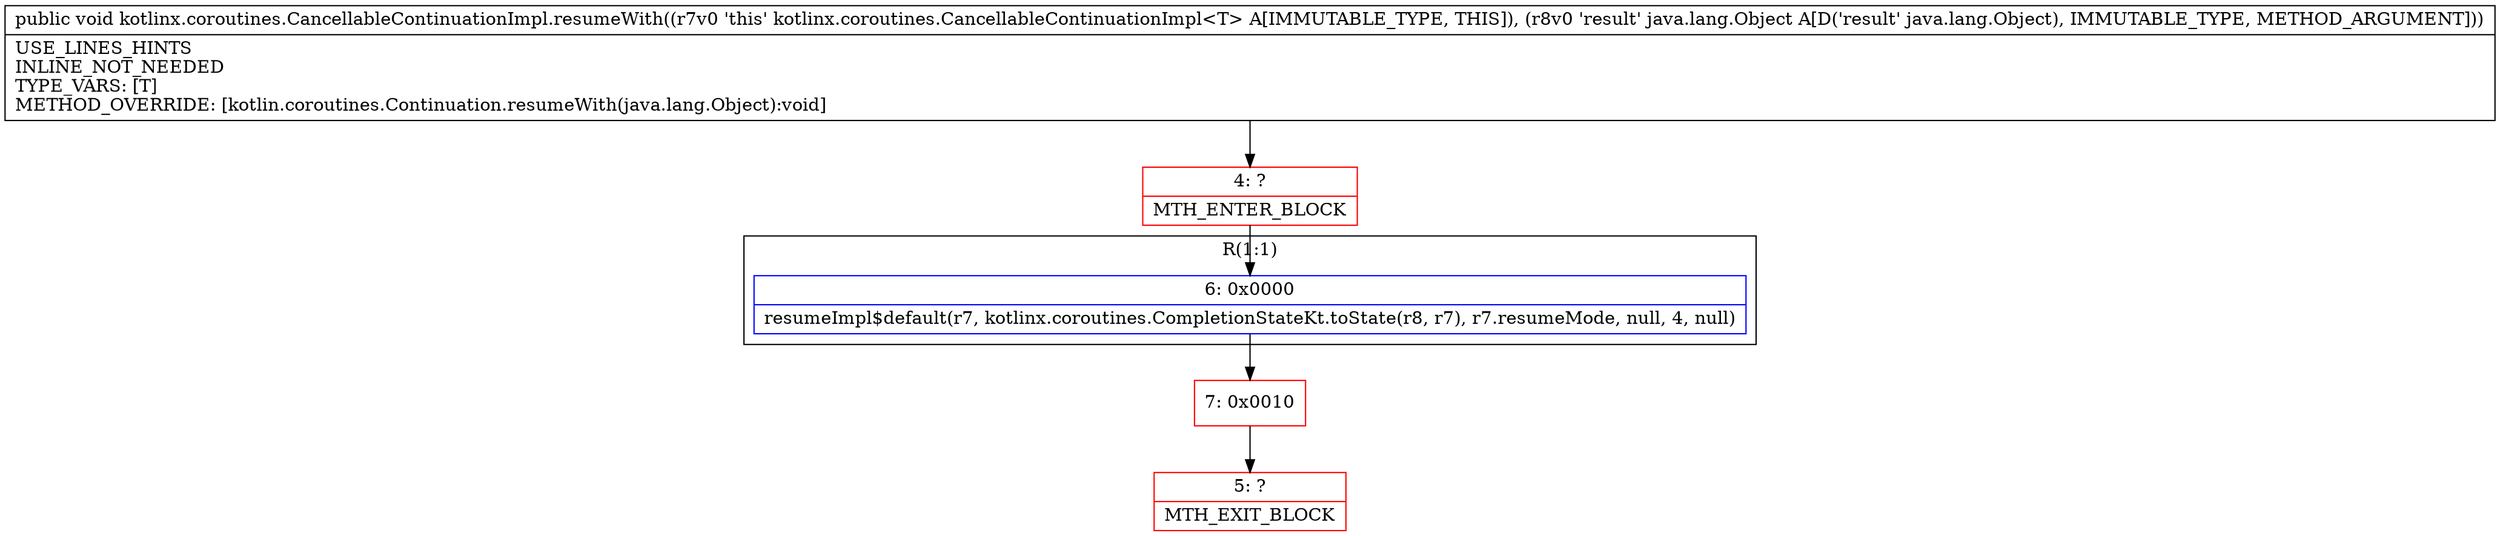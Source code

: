 digraph "CFG forkotlinx.coroutines.CancellableContinuationImpl.resumeWith(Ljava\/lang\/Object;)V" {
subgraph cluster_Region_1917216559 {
label = "R(1:1)";
node [shape=record,color=blue];
Node_6 [shape=record,label="{6\:\ 0x0000|resumeImpl$default(r7, kotlinx.coroutines.CompletionStateKt.toState(r8, r7), r7.resumeMode, null, 4, null)\l}"];
}
Node_4 [shape=record,color=red,label="{4\:\ ?|MTH_ENTER_BLOCK\l}"];
Node_7 [shape=record,color=red,label="{7\:\ 0x0010}"];
Node_5 [shape=record,color=red,label="{5\:\ ?|MTH_EXIT_BLOCK\l}"];
MethodNode[shape=record,label="{public void kotlinx.coroutines.CancellableContinuationImpl.resumeWith((r7v0 'this' kotlinx.coroutines.CancellableContinuationImpl\<T\> A[IMMUTABLE_TYPE, THIS]), (r8v0 'result' java.lang.Object A[D('result' java.lang.Object), IMMUTABLE_TYPE, METHOD_ARGUMENT]))  | USE_LINES_HINTS\lINLINE_NOT_NEEDED\lTYPE_VARS: [T]\lMETHOD_OVERRIDE: [kotlin.coroutines.Continuation.resumeWith(java.lang.Object):void]\l}"];
MethodNode -> Node_4;Node_6 -> Node_7;
Node_4 -> Node_6;
Node_7 -> Node_5;
}

